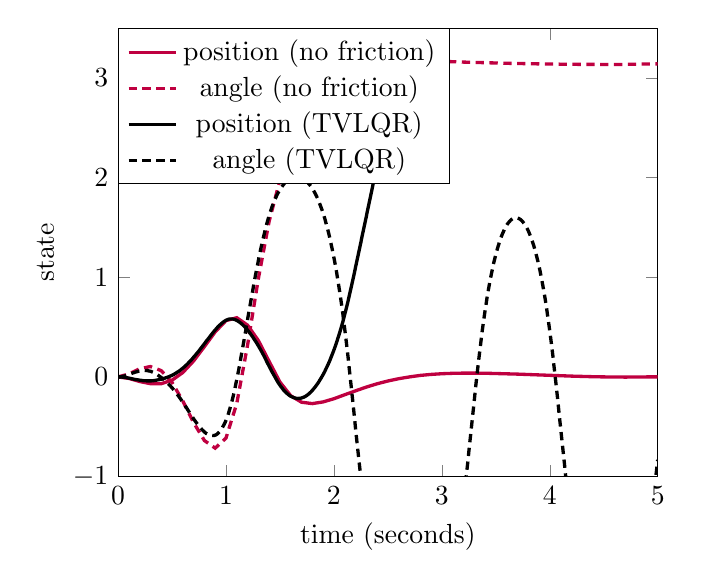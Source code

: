 \begin{tikzpicture}[]
\begin{axis}[legend style = {{at={(0.0,1.0)},anchor=north west}}, ylabel = {state}, xmin = {0.0}, xmax = {5.0}, axis equal image = {false}, ymax = {3.5}, xlabel = {time (seconds)}, hide axis = {false}, ymin = {-1}]\addplot+ [mark = {}, color=purple, very thick]coordinates {
(0.0, 0.0)
(0.1, -0.015)
(0.2, -0.046)
(0.3, -0.068)
(0.4, -0.068)
(0.5, -0.033)
(0.6, 0.044)
(0.7, 0.16)
(0.8, 0.304)
(0.9, 0.452)
(1.0, 0.565)
(1.1, 0.594)
(1.2, 0.519)
(1.3, 0.365)
(1.4, 0.155)
(1.5, -0.052)
(1.6, -0.189)
(1.7, -0.254)
(1.8, -0.268)
(1.9, -0.251)
(2.0, -0.219)
(2.1, -0.179)
(2.2, -0.14)
(2.3, -0.102)
(2.4, -0.069)
(2.5, -0.041)
(2.6, -0.018)
(2.7, 0.0)
(2.8, 0.015)
(2.9, 0.025)
(3.0, 0.032)
(3.1, 0.036)
(3.2, 0.038)
(3.3, 0.038)
(3.4, 0.037)
(3.5, 0.034)
(3.6, 0.031)
(3.7, 0.028)
(3.8, 0.024)
(3.9, 0.02)
(4.0, 0.016)
(4.1, 0.012)
(4.2, 0.008)
(4.3, 0.005)
(4.4, 0.002)
(4.5, 8.166e-5)
(4.6, -0.001)
(4.7, -0.002)
(4.8, -0.001)
(4.9, -0.0)
(5.0, 0.0)
};
\addlegendentry{position (no friction)}
\addplot+ [mark = {}, color=purple, very thick, densely dashed]coordinates {
(0.0, 0.0)
(0.1, 0.029)
(0.2, 0.082)
(0.3, 0.104)
(0.4, 0.063)
(0.5, -0.055)
(0.6, -0.242)
(0.7, -0.458)
(0.8, -0.639)
(0.9, -0.715)
(1.0, -0.614)
(1.1, -0.266)
(1.2, 0.319)
(1.3, 0.987)
(1.4, 1.563)
(1.5, 1.977)
(1.6, 2.265)
(1.7, 2.489)
(1.8, 2.672)
(1.9, 2.819)
(2.0, 2.933)
(2.1, 3.016)
(2.2, 3.076)
(2.3, 3.116)
(2.4, 3.142)
(2.5, 3.158)
(2.6, 3.166)
(2.7, 3.17)
(2.8, 3.171)
(2.9, 3.169)
(3.0, 3.167)
(3.1, 3.164)
(3.2, 3.16)
(3.3, 3.157)
(3.4, 3.154)
(3.5, 3.151)
(3.6, 3.148)
(3.7, 3.146)
(3.8, 3.144)
(3.9, 3.142)
(4.0, 3.141)
(4.1, 3.139)
(4.2, 3.138)
(4.3, 3.137)
(4.4, 3.137)
(4.5, 3.136)
(4.6, 3.136)
(4.7, 3.137)
(4.8, 3.139)
(4.9, 3.141)
(5.0, 3.142)
};
\addlegendentry{angle (no friction)}
\addplot+ [mark = {}, color=black, very thick]coordinates {
(0.0, 0.0)
(0.01, -0.0)
(0.02, -0.001)
(0.029, -0.001)
(0.039, -0.002)
(0.049, -0.003)
(0.059, -0.005)
(0.069, -0.006)
(0.079, -0.008)
(0.088, -0.01)
(0.098, -0.012)
(0.108, -0.014)
(0.118, -0.016)
(0.128, -0.019)
(0.138, -0.021)
(0.147, -0.023)
(0.157, -0.025)
(0.167, -0.027)
(0.177, -0.029)
(0.187, -0.03)
(0.196, -0.032)
(0.206, -0.034)
(0.216, -0.035)
(0.226, -0.037)
(0.236, -0.038)
(0.246, -0.039)
(0.255, -0.039)
(0.265, -0.04)
(0.275, -0.04)
(0.285, -0.04)
(0.295, -0.04)
(0.305, -0.04)
(0.314, -0.039)
(0.324, -0.038)
(0.334, -0.037)
(0.344, -0.035)
(0.354, -0.033)
(0.363, -0.031)
(0.373, -0.029)
(0.383, -0.027)
(0.393, -0.024)
(0.403, -0.022)
(0.413, -0.019)
(0.422, -0.016)
(0.432, -0.013)
(0.442, -0.009)
(0.452, -0.005)
(0.462, -0.002)
(0.472, 0.003)
(0.481, 0.007)
(0.491, 0.012)
(0.501, 0.017)
(0.511, 0.022)
(0.521, 0.028)
(0.53, 0.034)
(0.54, 0.041)
(0.55, 0.048)
(0.56, 0.055)
(0.57, 0.062)
(0.58, 0.07)
(0.589, 0.079)
(0.599, 0.087)
(0.609, 0.096)
(0.619, 0.106)
(0.629, 0.116)
(0.639, 0.126)
(0.648, 0.136)
(0.658, 0.147)
(0.668, 0.158)
(0.678, 0.17)
(0.688, 0.182)
(0.697, 0.194)
(0.707, 0.206)
(0.717, 0.219)
(0.727, 0.232)
(0.737, 0.245)
(0.747, 0.258)
(0.756, 0.271)
(0.766, 0.285)
(0.776, 0.299)
(0.786, 0.313)
(0.796, 0.327)
(0.806, 0.341)
(0.815, 0.355)
(0.825, 0.369)
(0.835, 0.382)
(0.845, 0.396)
(0.855, 0.41)
(0.864, 0.423)
(0.874, 0.437)
(0.884, 0.45)
(0.894, 0.464)
(0.904, 0.476)
(0.914, 0.488)
(0.923, 0.5)
(0.933, 0.51)
(0.943, 0.521)
(0.953, 0.53)
(0.963, 0.54)
(0.972, 0.548)
(0.982, 0.556)
(0.992, 0.563)
(1.002, 0.569)
(1.012, 0.574)
(1.022, 0.578)
(1.031, 0.581)
(1.041, 0.582)
(1.051, 0.582)
(1.061, 0.581)
(1.071, 0.579)
(1.081, 0.576)
(1.09, 0.572)
(1.1, 0.567)
(1.11, 0.561)
(1.12, 0.554)
(1.13, 0.546)
(1.139, 0.538)
(1.149, 0.529)
(1.159, 0.518)
(1.169, 0.508)
(1.179, 0.496)
(1.189, 0.484)
(1.198, 0.472)
(1.208, 0.459)
(1.218, 0.445)
(1.228, 0.431)
(1.238, 0.416)
(1.248, 0.401)
(1.257, 0.385)
(1.267, 0.369)
(1.277, 0.353)
(1.287, 0.335)
(1.297, 0.318)
(1.306, 0.3)
(1.316, 0.282)
(1.326, 0.263)
(1.336, 0.243)
(1.346, 0.223)
(1.356, 0.203)
(1.365, 0.182)
(1.375, 0.16)
(1.385, 0.138)
(1.395, 0.117)
(1.405, 0.096)
(1.415, 0.076)
(1.424, 0.056)
(1.434, 0.037)
(1.444, 0.018)
(1.454, -0.001)
(1.464, -0.02)
(1.473, -0.038)
(1.483, -0.056)
(1.493, -0.072)
(1.503, -0.088)
(1.513, -0.103)
(1.523, -0.116)
(1.532, -0.13)
(1.542, -0.142)
(1.552, -0.153)
(1.562, -0.163)
(1.572, -0.172)
(1.582, -0.181)
(1.591, -0.188)
(1.601, -0.195)
(1.611, -0.2)
(1.621, -0.205)
(1.631, -0.209)
(1.64, -0.212)
(1.65, -0.214)
(1.66, -0.216)
(1.67, -0.216)
(1.68, -0.215)
(1.69, -0.214)
(1.699, -0.212)
(1.709, -0.208)
(1.719, -0.204)
(1.729, -0.199)
(1.739, -0.193)
(1.749, -0.186)
(1.758, -0.178)
(1.768, -0.17)
(1.778, -0.16)
(1.788, -0.15)
(1.798, -0.138)
(1.807, -0.126)
(1.817, -0.113)
(1.827, -0.1)
(1.837, -0.085)
(1.847, -0.07)
(1.857, -0.055)
(1.866, -0.038)
(1.876, -0.021)
(1.886, -0.003)
(1.896, 0.016)
(1.906, 0.036)
(1.916, 0.056)
(1.925, 0.078)
(1.935, 0.1)
(1.945, 0.123)
(1.955, 0.147)
(1.965, 0.172)
(1.974, 0.198)
(1.984, 0.225)
(1.994, 0.253)
(2.004, 0.282)
(2.014, 0.312)
(2.024, 0.343)
(2.033, 0.375)
(2.043, 0.409)
(2.053, 0.443)
(2.063, 0.479)
(2.073, 0.516)
(2.083, 0.554)
(2.092, 0.594)
(2.102, 0.635)
(2.112, 0.677)
(2.122, 0.72)
(2.132, 0.765)
(2.141, 0.81)
(2.151, 0.857)
(2.161, 0.904)
(2.171, 0.953)
(2.181, 1.001)
(2.191, 1.051)
(2.2, 1.1)
(2.21, 1.15)
(2.22, 1.2)
(2.23, 1.251)
(2.24, 1.301)
(2.25, 1.351)
(2.259, 1.402)
(2.269, 1.452)
(2.279, 1.502)
(2.289, 1.553)
(2.299, 1.603)
(2.308, 1.654)
(2.318, 1.704)
(2.328, 1.755)
(2.338, 1.806)
(2.348, 1.857)
(2.358, 1.909)
(2.367, 1.961)
(2.377, 2.013)
(2.387, 2.066)
(2.397, 2.12)
(2.407, 2.174)
(2.417, 2.228)
(2.426, 2.284)
(2.436, 2.34)
(2.446, 2.396)
(2.456, 2.454)
(2.466, 2.512)
(2.475, 2.571)
(2.485, 2.631)
(2.495, 2.692)
(2.505, 2.753)
(2.515, 2.816)
(2.525, 2.879)
(2.534, 2.943)
(2.544, 3.008)
(2.554, 3.074)
(2.564, 3.141)
(2.574, 3.209)
(2.583, 3.278)
(2.593, 3.348)
(2.603, 3.418)
(2.613, 3.489)
(2.623, 3.562)
(2.633, 3.635)
(2.642, 3.709)
(2.652, 3.784)
(2.662, 3.859)
(2.672, 3.936)
(2.682, 4.014)
(2.692, 4.092)
(2.701, 4.171)
(2.711, 4.251)
(2.721, 4.332)
(2.731, 4.414)
(2.741, 4.497)
(2.75, 4.58)
(2.76, 4.664)
(2.77, 4.75)
(2.78, 4.836)
(2.79, 4.922)
(2.8, 5.01)
(2.809, 5.099)
(2.819, 5.188)
(2.829, 5.279)
(2.839, 5.37)
(2.849, 5.462)
(2.859, 5.555)
(2.868, 5.649)
(2.878, 5.744)
(2.888, 5.839)
(2.898, 5.936)
(2.908, 6.033)
(2.917, 6.132)
(2.927, 6.231)
(2.937, 6.331)
(2.947, 6.432)
(2.957, 6.534)
(2.967, 6.637)
(2.976, 6.74)
(2.986, 6.845)
(2.996, 6.95)
(3.006, 7.057)
(3.016, 7.164)
(3.026, 7.272)
(3.035, 7.38)
(3.045, 7.49)
(3.055, 7.6)
(3.065, 7.71)
(3.075, 7.822)
(3.084, 7.933)
(3.094, 8.046)
(3.104, 8.159)
(3.114, 8.272)
(3.124, 8.386)
(3.134, 8.5)
(3.143, 8.614)
(3.153, 8.729)
(3.163, 8.843)
(3.173, 8.958)
(3.183, 9.073)
(3.193, 9.188)
(3.202, 9.303)
(3.212, 9.418)
(3.222, 9.534)
(3.232, 9.649)
(3.242, 9.764)
(3.251, 9.879)
(3.261, 9.994)
(3.271, 10.11)
(3.281, 10.226)
(3.291, 10.342)
(3.301, 10.46)
(3.31, 10.578)
(3.32, 10.697)
(3.33, 10.817)
(3.34, 10.938)
(3.35, 11.061)
(3.36, 11.185)
(3.369, 11.31)
(3.379, 11.437)
(3.389, 11.566)
(3.399, 11.695)
(3.409, 11.826)
(3.418, 11.959)
(3.428, 12.093)
(3.438, 12.228)
(3.448, 12.365)
(3.458, 12.503)
(3.468, 12.642)
(3.477, 12.782)
(3.487, 12.924)
(3.497, 13.067)
(3.507, 13.211)
(3.517, 13.356)
(3.527, 13.502)
(3.536, 13.649)
(3.546, 13.798)
(3.556, 13.947)
(3.566, 14.097)
(3.576, 14.249)
(3.585, 14.401)
(3.595, 14.554)
(3.605, 14.709)
(3.615, 14.864)
(3.625, 15.02)
(3.635, 15.177)
(3.644, 15.336)
(3.654, 15.495)
(3.664, 15.655)
(3.674, 15.816)
(3.684, 15.977)
(3.694, 16.14)
(3.703, 16.304)
(3.713, 16.469)
(3.723, 16.634)
(3.733, 16.801)
(3.743, 16.968)
(3.752, 17.137)
(3.762, 17.306)
(3.772, 17.476)
(3.782, 17.648)
(3.792, 17.82)
(3.802, 17.993)
(3.811, 18.168)
(3.821, 18.343)
(3.831, 18.519)
(3.841, 18.697)
(3.851, 18.875)
(3.861, 19.054)
(3.87, 19.235)
(3.88, 19.417)
(3.89, 19.6)
(3.9, 19.784)
(3.91, 19.969)
(3.919, 20.156)
(3.929, 20.344)
(3.939, 20.533)
(3.949, 20.723)
(3.959, 20.915)
(3.969, 21.108)
(3.978, 21.303)
(3.988, 21.499)
(3.998, 21.696)
(4.008, 21.895)
(4.018, 22.096)
(4.028, 22.297)
(4.037, 22.501)
(4.047, 22.705)
(4.057, 22.91)
(4.067, 23.117)
(4.077, 23.324)
(4.086, 23.533)
(4.096, 23.742)
(4.106, 23.951)
(4.116, 24.161)
(4.126, 24.371)
(4.136, 24.582)
(4.145, 24.793)
(4.155, 25.004)
(4.165, 25.215)
(4.175, 25.426)
(4.185, 25.638)
(4.194, 25.85)
(4.204, 26.062)
(4.214, 26.274)
(4.224, 26.487)
(4.234, 26.7)
(4.244, 26.913)
(4.253, 27.127)
(4.263, 27.342)
(4.273, 27.557)
(4.283, 27.772)
(4.293, 27.989)
(4.303, 28.206)
(4.312, 28.424)
(4.322, 28.643)
(4.332, 28.863)
(4.342, 29.083)
(4.352, 29.305)
(4.361, 29.528)
(4.371, 29.752)
(4.381, 29.976)
(4.391, 30.202)
(4.401, 30.429)
(4.411, 30.657)
(4.42, 30.887)
(4.43, 31.117)
(4.44, 31.348)
(4.45, 31.581)
(4.46, 31.815)
(4.47, 32.05)
(4.479, 32.286)
(4.489, 32.523)
(4.499, 32.761)
(4.509, 33.001)
(4.519, 33.241)
(4.528, 33.483)
(4.538, 33.726)
(4.548, 33.97)
(4.558, 34.215)
(4.568, 34.461)
(4.578, 34.708)
(4.587, 34.957)
(4.597, 35.207)
(4.607, 35.457)
(4.617, 35.709)
(4.627, 35.962)
(4.637, 36.216)
(4.646, 36.472)
(4.656, 36.728)
(4.666, 36.986)
(4.676, 37.244)
(4.686, 37.504)
(4.695, 37.765)
(4.705, 38.027)
(4.715, 38.29)
(4.725, 38.554)
(4.735, 38.819)
(4.745, 39.084)
(4.754, 39.351)
(4.764, 39.618)
(4.774, 39.886)
(4.784, 40.155)
(4.794, 40.425)
(4.804, 40.695)
(4.813, 40.966)
(4.823, 41.236)
(4.833, 41.505)
(4.843, 41.774)
(4.853, 42.04)
(4.862, 42.306)
(4.872, 42.57)
(4.882, 42.834)
(4.892, 43.095)
(4.902, 43.356)
(4.912, 43.615)
(4.921, 43.873)
(4.931, 44.13)
(4.941, 44.384)
(4.951, 44.638)
(4.961, 44.89)
(4.971, 45.14)
(4.98, 45.389)
(4.99, 45.636)
(5.0, 45.881)
};
\addlegendentry{position (TVLQR)}
\addplot+ [mark = {}, color=black, very thick, densely dashed]coordinates {
(0.0, 0.0)
(0.01, 0.0)
(0.02, 0.001)
(0.029, 0.003)
(0.039, 0.005)
(0.049, 0.007)
(0.059, 0.009)
(0.069, 0.012)
(0.079, 0.016)
(0.088, 0.02)
(0.098, 0.024)
(0.108, 0.028)
(0.118, 0.032)
(0.128, 0.036)
(0.138, 0.04)
(0.147, 0.043)
(0.157, 0.047)
(0.167, 0.05)
(0.177, 0.053)
(0.187, 0.056)
(0.196, 0.059)
(0.206, 0.061)
(0.216, 0.063)
(0.226, 0.064)
(0.236, 0.065)
(0.246, 0.065)
(0.255, 0.064)
(0.265, 0.064)
(0.275, 0.062)
(0.285, 0.06)
(0.295, 0.058)
(0.305, 0.055)
(0.314, 0.051)
(0.324, 0.047)
(0.334, 0.042)
(0.344, 0.036)
(0.354, 0.029)
(0.363, 0.022)
(0.373, 0.015)
(0.383, 0.007)
(0.393, -0.0)
(0.403, -0.008)
(0.413, -0.017)
(0.422, -0.025)
(0.432, -0.035)
(0.442, -0.044)
(0.452, -0.054)
(0.462, -0.065)
(0.472, -0.076)
(0.481, -0.087)
(0.491, -0.098)
(0.501, -0.11)
(0.511, -0.123)
(0.521, -0.136)
(0.53, -0.149)
(0.54, -0.163)
(0.55, -0.177)
(0.56, -0.192)
(0.57, -0.207)
(0.58, -0.222)
(0.589, -0.237)
(0.599, -0.253)
(0.609, -0.269)
(0.619, -0.285)
(0.629, -0.302)
(0.639, -0.318)
(0.648, -0.334)
(0.658, -0.351)
(0.668, -0.367)
(0.678, -0.384)
(0.688, -0.4)
(0.697, -0.416)
(0.707, -0.432)
(0.717, -0.447)
(0.727, -0.462)
(0.737, -0.476)
(0.747, -0.49)
(0.756, -0.503)
(0.766, -0.515)
(0.776, -0.527)
(0.786, -0.538)
(0.796, -0.548)
(0.806, -0.558)
(0.815, -0.566)
(0.825, -0.572)
(0.835, -0.578)
(0.845, -0.583)
(0.855, -0.586)
(0.864, -0.588)
(0.874, -0.589)
(0.884, -0.589)
(0.894, -0.587)
(0.904, -0.583)
(0.914, -0.577)
(0.923, -0.569)
(0.933, -0.559)
(0.943, -0.547)
(0.953, -0.533)
(0.963, -0.516)
(0.972, -0.498)
(0.982, -0.479)
(0.992, -0.456)
(1.002, -0.431)
(1.012, -0.403)
(1.022, -0.371)
(1.031, -0.337)
(1.041, -0.301)
(1.051, -0.261)
(1.061, -0.219)
(1.071, -0.174)
(1.081, -0.126)
(1.09, -0.077)
(1.1, -0.025)
(1.11, 0.029)
(1.12, 0.084)
(1.13, 0.141)
(1.139, 0.199)
(1.149, 0.259)
(1.159, 0.319)
(1.169, 0.38)
(1.179, 0.441)
(1.189, 0.503)
(1.198, 0.564)
(1.208, 0.626)
(1.218, 0.688)
(1.228, 0.748)
(1.238, 0.809)
(1.248, 0.868)
(1.257, 0.927)
(1.267, 0.985)
(1.277, 1.041)
(1.287, 1.096)
(1.297, 1.15)
(1.306, 1.203)
(1.316, 1.254)
(1.326, 1.304)
(1.336, 1.351)
(1.346, 1.398)
(1.356, 1.442)
(1.365, 1.485)
(1.375, 1.525)
(1.385, 1.564)
(1.395, 1.601)
(1.405, 1.636)
(1.415, 1.669)
(1.424, 1.7)
(1.434, 1.729)
(1.444, 1.756)
(1.454, 1.782)
(1.464, 1.806)
(1.473, 1.828)
(1.483, 1.848)
(1.493, 1.867)
(1.503, 1.885)
(1.513, 1.901)
(1.523, 1.916)
(1.532, 1.93)
(1.542, 1.943)
(1.552, 1.955)
(1.562, 1.965)
(1.572, 1.974)
(1.582, 1.982)
(1.591, 1.989)
(1.601, 1.995)
(1.611, 2.0)
(1.621, 2.004)
(1.631, 2.007)
(1.64, 2.009)
(1.65, 2.01)
(1.66, 2.01)
(1.67, 2.008)
(1.68, 2.006)
(1.69, 2.003)
(1.699, 1.999)
(1.709, 1.993)
(1.719, 1.987)
(1.729, 1.979)
(1.739, 1.971)
(1.749, 1.961)
(1.758, 1.95)
(1.768, 1.938)
(1.778, 1.925)
(1.788, 1.911)
(1.798, 1.895)
(1.807, 1.878)
(1.817, 1.86)
(1.827, 1.84)
(1.837, 1.818)
(1.847, 1.795)
(1.857, 1.77)
(1.866, 1.744)
(1.876, 1.716)
(1.886, 1.687)
(1.896, 1.655)
(1.906, 1.622)
(1.916, 1.587)
(1.925, 1.55)
(1.935, 1.511)
(1.945, 1.47)
(1.955, 1.426)
(1.965, 1.381)
(1.974, 1.333)
(1.984, 1.283)
(1.994, 1.23)
(2.004, 1.175)
(2.014, 1.117)
(2.024, 1.057)
(2.033, 0.993)
(2.043, 0.927)
(2.053, 0.858)
(2.063, 0.785)
(2.073, 0.71)
(2.083, 0.631)
(2.092, 0.549)
(2.102, 0.464)
(2.112, 0.376)
(2.122, 0.284)
(2.132, 0.19)
(2.141, 0.094)
(2.151, -0.005)
(2.161, -0.105)
(2.171, -0.207)
(2.181, -0.31)
(2.191, -0.413)
(2.2, -0.515)
(2.21, -0.618)
(2.22, -0.719)
(2.23, -0.819)
(2.24, -0.918)
(2.25, -1.016)
(2.259, -1.112)
(2.269, -1.205)
(2.279, -1.298)
(2.289, -1.388)
(2.299, -1.476)
(2.308, -1.563)
(2.318, -1.647)
(2.328, -1.73)
(2.338, -1.81)
(2.348, -1.889)
(2.358, -1.965)
(2.367, -2.039)
(2.377, -2.111)
(2.387, -2.181)
(2.397, -2.249)
(2.407, -2.314)
(2.417, -2.377)
(2.426, -2.438)
(2.436, -2.497)
(2.446, -2.553)
(2.456, -2.607)
(2.466, -2.658)
(2.475, -2.707)
(2.485, -2.754)
(2.495, -2.799)
(2.505, -2.841)
(2.515, -2.881)
(2.525, -2.918)
(2.534, -2.954)
(2.544, -2.987)
(2.554, -3.019)
(2.564, -3.048)
(2.574, -3.075)
(2.583, -3.101)
(2.593, -3.124)
(2.603, -3.146)
(2.613, -3.166)
(2.623, -3.184)
(2.633, -3.201)
(2.642, -3.216)
(2.652, -3.229)
(2.662, -3.241)
(2.672, -3.251)
(2.682, -3.26)
(2.692, -3.267)
(2.701, -3.273)
(2.711, -3.278)
(2.721, -3.281)
(2.731, -3.282)
(2.741, -3.282)
(2.75, -3.281)
(2.76, -3.278)
(2.77, -3.274)
(2.78, -3.269)
(2.79, -3.262)
(2.8, -3.253)
(2.809, -3.243)
(2.819, -3.232)
(2.829, -3.219)
(2.839, -3.204)
(2.849, -3.188)
(2.859, -3.17)
(2.868, -3.15)
(2.878, -3.129)
(2.888, -3.106)
(2.898, -3.081)
(2.908, -3.054)
(2.917, -3.025)
(2.927, -2.994)
(2.937, -2.961)
(2.947, -2.926)
(2.957, -2.889)
(2.967, -2.849)
(2.976, -2.808)
(2.986, -2.764)
(2.996, -2.718)
(3.006, -2.669)
(3.016, -2.618)
(3.026, -2.565)
(3.035, -2.509)
(3.045, -2.451)
(3.055, -2.39)
(3.065, -2.328)
(3.075, -2.263)
(3.084, -2.195)
(3.094, -2.126)
(3.104, -2.054)
(3.114, -1.981)
(3.124, -1.905)
(3.134, -1.827)
(3.143, -1.747)
(3.153, -1.665)
(3.163, -1.581)
(3.173, -1.495)
(3.183, -1.407)
(3.193, -1.317)
(3.202, -1.225)
(3.212, -1.131)
(3.222, -1.036)
(3.232, -0.939)
(3.242, -0.84)
(3.251, -0.74)
(3.261, -0.639)
(3.271, -0.537)
(3.281, -0.435)
(3.291, -0.333)
(3.301, -0.232)
(3.31, -0.132)
(3.32, -0.034)
(3.33, 0.063)
(3.34, 0.156)
(3.35, 0.247)
(3.36, 0.335)
(3.369, 0.42)
(3.379, 0.501)
(3.389, 0.578)
(3.399, 0.653)
(3.409, 0.723)
(3.418, 0.791)
(3.428, 0.855)
(3.438, 0.915)
(3.448, 0.973)
(3.458, 1.028)
(3.468, 1.079)
(3.477, 1.128)
(3.487, 1.173)
(3.497, 1.216)
(3.507, 1.257)
(3.517, 1.295)
(3.527, 1.33)
(3.536, 1.363)
(3.546, 1.393)
(3.556, 1.422)
(3.566, 1.447)
(3.576, 1.471)
(3.585, 1.493)
(3.595, 1.512)
(3.605, 1.53)
(3.615, 1.545)
(3.625, 1.558)
(3.635, 1.57)
(3.644, 1.579)
(3.654, 1.587)
(3.664, 1.592)
(3.674, 1.596)
(3.684, 1.597)
(3.694, 1.597)
(3.703, 1.595)
(3.713, 1.59)
(3.723, 1.584)
(3.733, 1.576)
(3.743, 1.566)
(3.752, 1.554)
(3.762, 1.541)
(3.772, 1.525)
(3.782, 1.506)
(3.792, 1.486)
(3.802, 1.464)
(3.811, 1.44)
(3.821, 1.413)
(3.831, 1.384)
(3.841, 1.353)
(3.851, 1.319)
(3.861, 1.283)
(3.87, 1.244)
(3.88, 1.203)
(3.89, 1.159)
(3.9, 1.113)
(3.91, 1.063)
(3.919, 1.011)
(3.929, 0.956)
(3.939, 0.897)
(3.949, 0.835)
(3.959, 0.77)
(3.969, 0.702)
(3.978, 0.63)
(3.988, 0.555)
(3.998, 0.476)
(4.008, 0.394)
(4.018, 0.308)
(4.028, 0.219)
(4.037, 0.127)
(4.047, 0.033)
(4.057, -0.064)
(4.067, -0.163)
(4.077, -0.263)
(4.086, -0.365)
(4.096, -0.467)
(4.106, -0.569)
(4.116, -0.671)
(4.126, -0.772)
(4.136, -0.872)
(4.145, -0.971)
(4.155, -1.069)
(4.165, -1.165)
(4.175, -1.259)
(4.185, -1.352)
(4.194, -1.442)
(4.204, -1.531)
(4.214, -1.618)
(4.224, -1.703)
(4.234, -1.786)
(4.244, -1.867)
(4.253, -1.946)
(4.263, -2.022)
(4.273, -2.096)
(4.283, -2.168)
(4.293, -2.237)
(4.303, -2.304)
(4.312, -2.369)
(4.322, -2.43)
(4.332, -2.489)
(4.342, -2.546)
(4.352, -2.599)
(4.361, -2.65)
(4.371, -2.698)
(4.381, -2.744)
(4.391, -2.786)
(4.401, -2.826)
(4.411, -2.863)
(4.42, -2.898)
(4.43, -2.929)
(4.44, -2.958)
(4.45, -2.985)
(4.46, -3.009)
(4.47, -3.03)
(4.479, -3.049)
(4.489, -3.066)
(4.499, -3.08)
(4.509, -3.092)
(4.519, -3.101)
(4.528, -3.108)
(4.538, -3.113)
(4.548, -3.115)
(4.558, -3.115)
(4.568, -3.113)
(4.578, -3.109)
(4.587, -3.102)
(4.597, -3.093)
(4.607, -3.081)
(4.617, -3.067)
(4.627, -3.051)
(4.637, -3.032)
(4.646, -3.011)
(4.656, -2.987)
(4.666, -2.961)
(4.676, -2.932)
(4.686, -2.901)
(4.695, -2.866)
(4.705, -2.829)
(4.715, -2.79)
(4.725, -2.748)
(4.735, -2.704)
(4.745, -2.658)
(4.754, -2.609)
(4.764, -2.558)
(4.774, -2.505)
(4.784, -2.449)
(4.794, -2.39)
(4.804, -2.33)
(4.813, -2.267)
(4.823, -2.203)
(4.833, -2.139)
(4.843, -2.074)
(4.853, -2.009)
(4.862, -1.943)
(4.872, -1.876)
(4.882, -1.808)
(4.892, -1.739)
(4.902, -1.668)
(4.912, -1.596)
(4.921, -1.521)
(4.931, -1.445)
(4.941, -1.366)
(4.951, -1.285)
(4.961, -1.201)
(4.971, -1.114)
(4.98, -1.023)
(4.99, -0.93)
(5.0, -0.832)
};
\addlegendentry{angle (TVLQR)}
\end{axis}

\end{tikzpicture}
